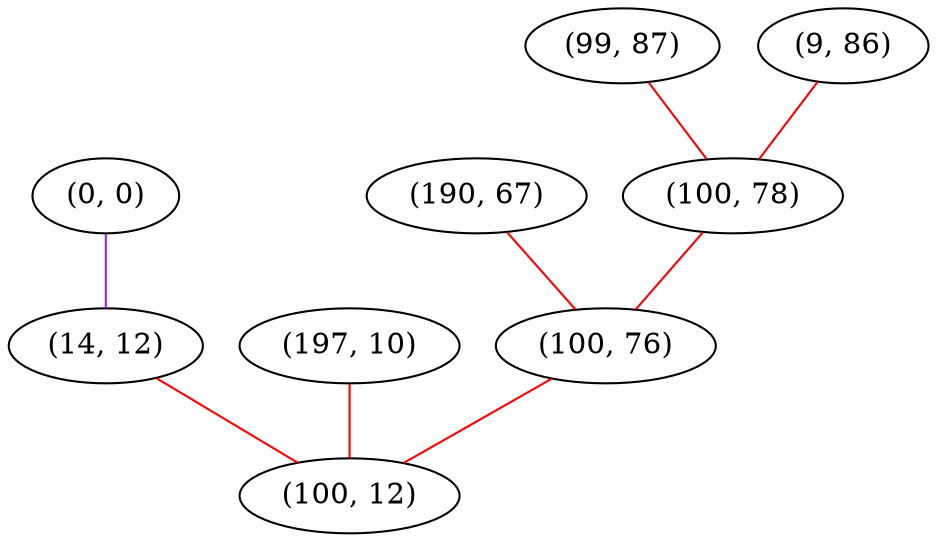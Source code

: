 graph "" {
"(0, 0)";
"(197, 10)";
"(190, 67)";
"(99, 87)";
"(9, 86)";
"(100, 78)";
"(14, 12)";
"(100, 76)";
"(100, 12)";
"(0, 0)" -- "(14, 12)"  [color=purple, key=0, weight=4];
"(197, 10)" -- "(100, 12)"  [color=red, key=0, weight=1];
"(190, 67)" -- "(100, 76)"  [color=red, key=0, weight=1];
"(99, 87)" -- "(100, 78)"  [color=red, key=0, weight=1];
"(9, 86)" -- "(100, 78)"  [color=red, key=0, weight=1];
"(100, 78)" -- "(100, 76)"  [color=red, key=0, weight=1];
"(14, 12)" -- "(100, 12)"  [color=red, key=0, weight=1];
"(100, 76)" -- "(100, 12)"  [color=red, key=0, weight=1];
}
